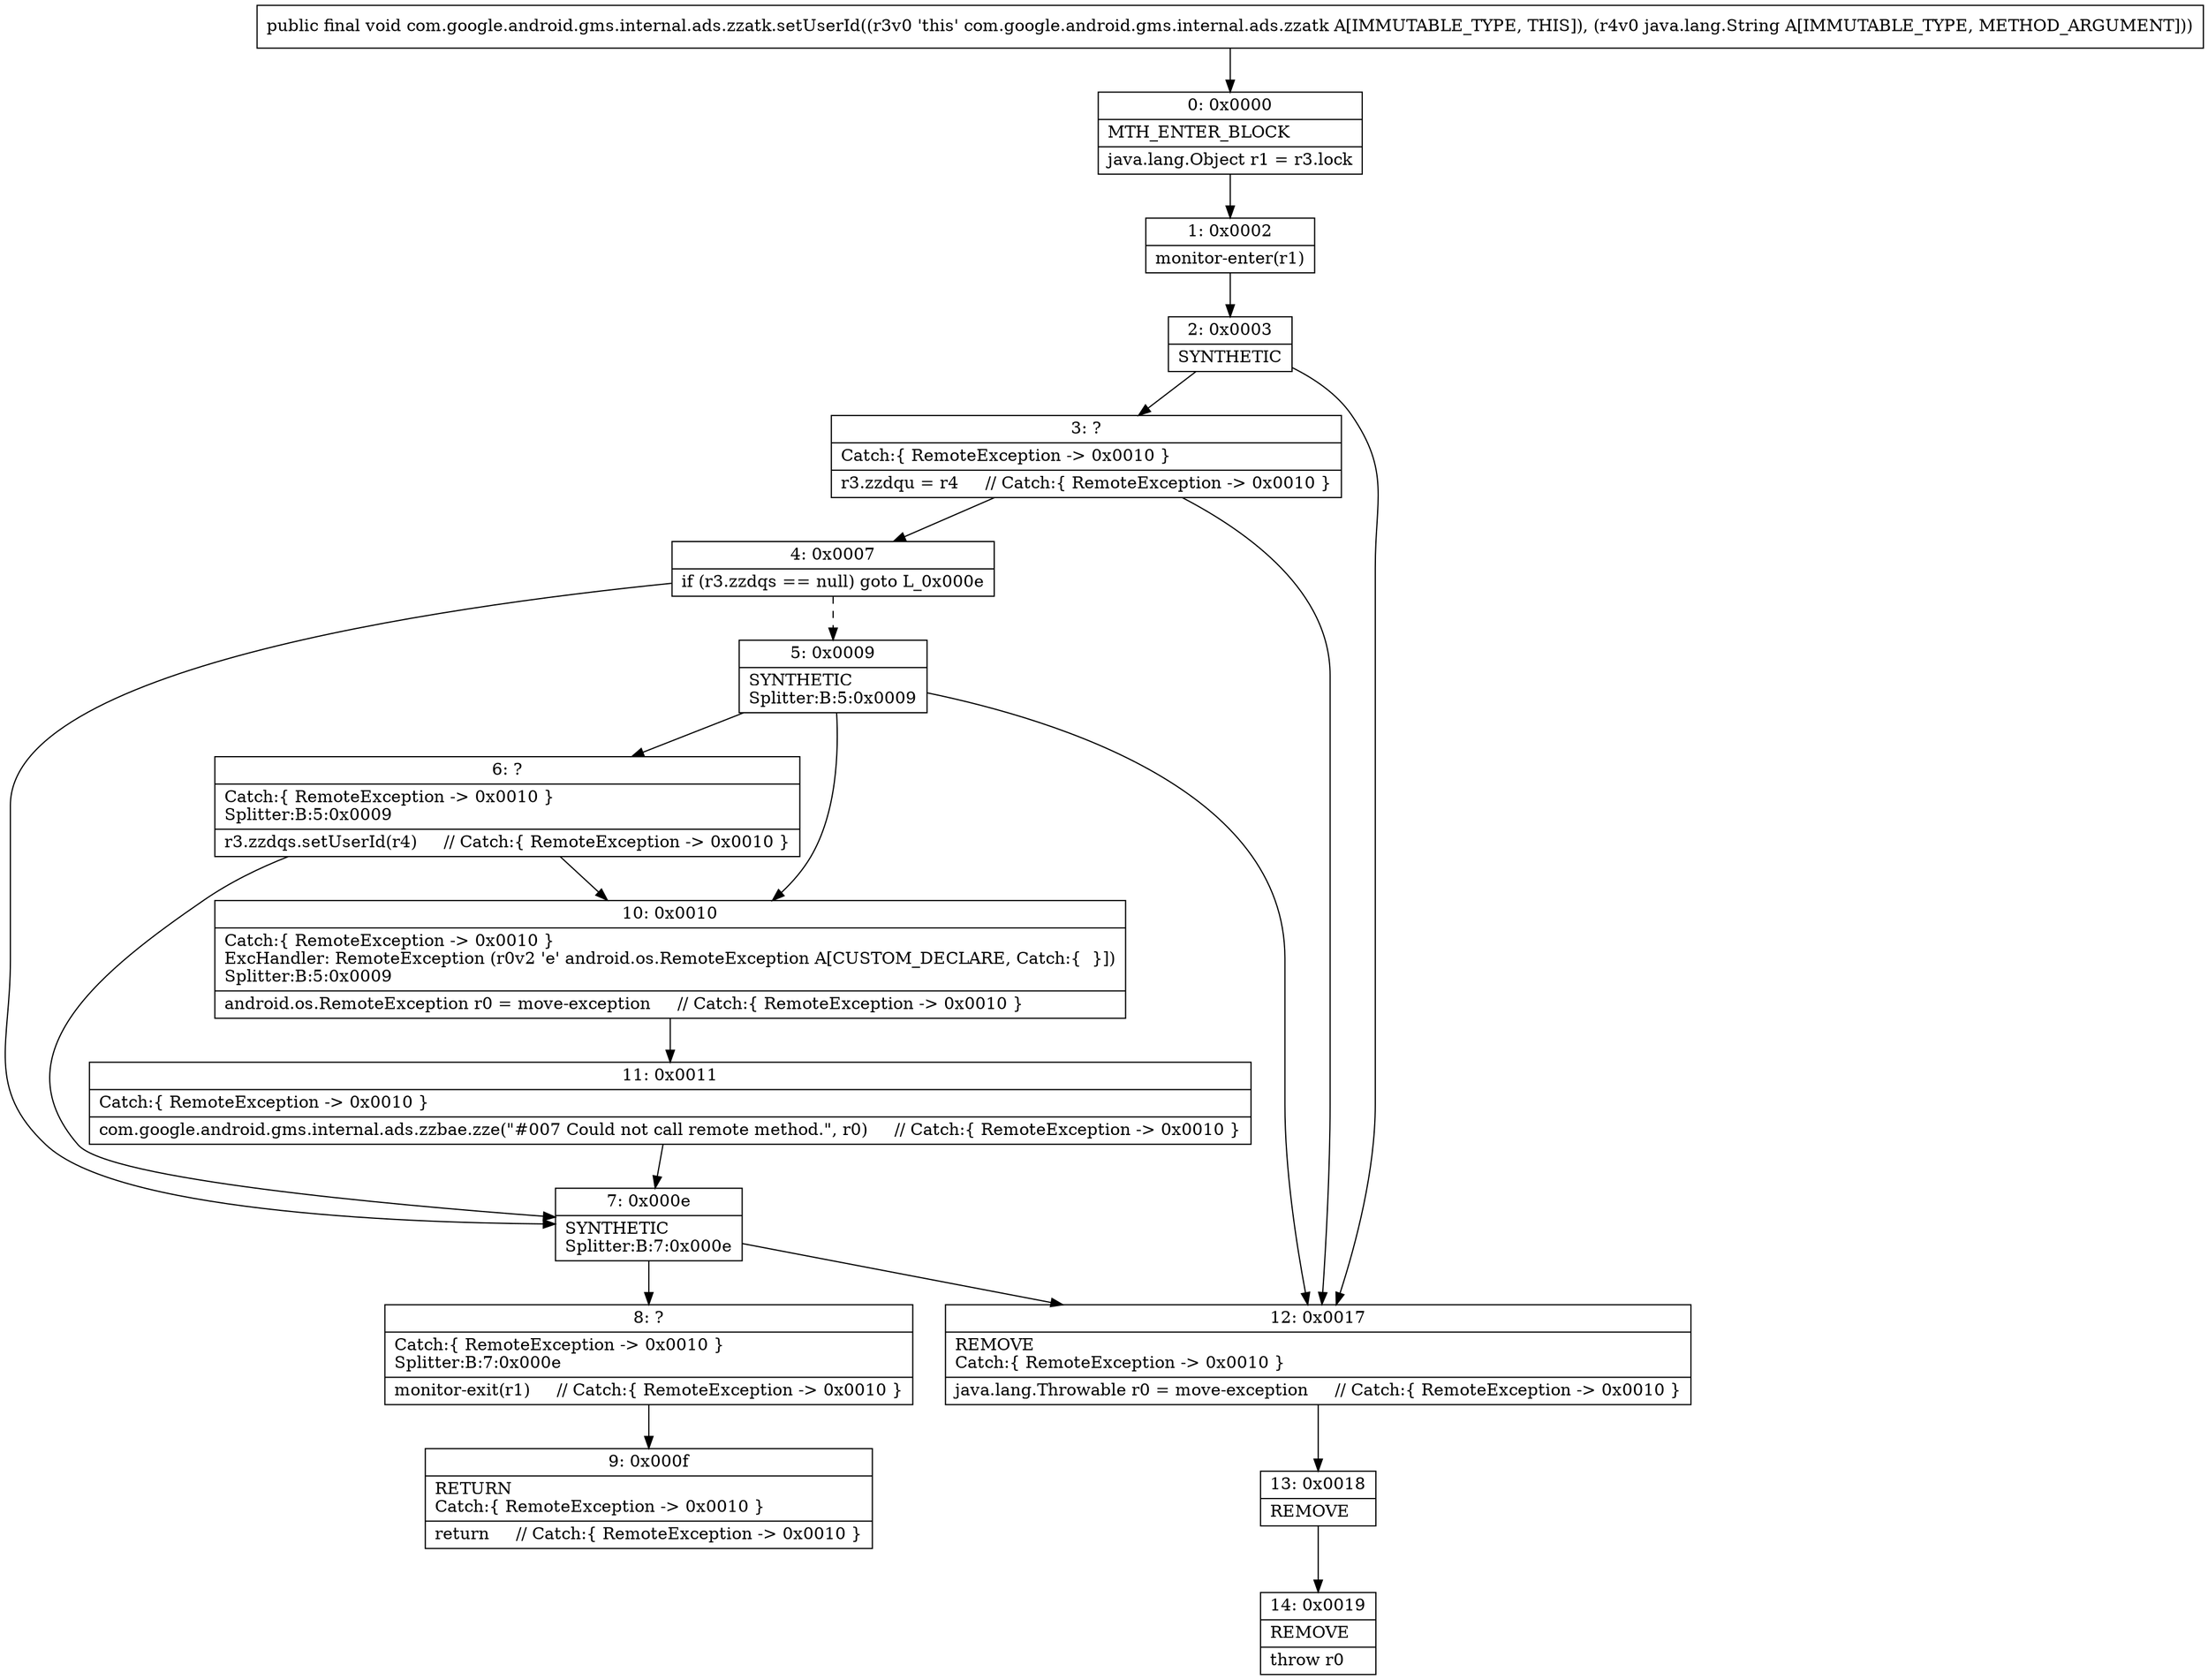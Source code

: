 digraph "CFG forcom.google.android.gms.internal.ads.zzatk.setUserId(Ljava\/lang\/String;)V" {
Node_0 [shape=record,label="{0\:\ 0x0000|MTH_ENTER_BLOCK\l|java.lang.Object r1 = r3.lock\l}"];
Node_1 [shape=record,label="{1\:\ 0x0002|monitor\-enter(r1)\l}"];
Node_2 [shape=record,label="{2\:\ 0x0003|SYNTHETIC\l}"];
Node_3 [shape=record,label="{3\:\ ?|Catch:\{ RemoteException \-\> 0x0010 \}\l|r3.zzdqu = r4     \/\/ Catch:\{ RemoteException \-\> 0x0010 \}\l}"];
Node_4 [shape=record,label="{4\:\ 0x0007|if (r3.zzdqs == null) goto L_0x000e\l}"];
Node_5 [shape=record,label="{5\:\ 0x0009|SYNTHETIC\lSplitter:B:5:0x0009\l}"];
Node_6 [shape=record,label="{6\:\ ?|Catch:\{ RemoteException \-\> 0x0010 \}\lSplitter:B:5:0x0009\l|r3.zzdqs.setUserId(r4)     \/\/ Catch:\{ RemoteException \-\> 0x0010 \}\l}"];
Node_7 [shape=record,label="{7\:\ 0x000e|SYNTHETIC\lSplitter:B:7:0x000e\l}"];
Node_8 [shape=record,label="{8\:\ ?|Catch:\{ RemoteException \-\> 0x0010 \}\lSplitter:B:7:0x000e\l|monitor\-exit(r1)     \/\/ Catch:\{ RemoteException \-\> 0x0010 \}\l}"];
Node_9 [shape=record,label="{9\:\ 0x000f|RETURN\lCatch:\{ RemoteException \-\> 0x0010 \}\l|return     \/\/ Catch:\{ RemoteException \-\> 0x0010 \}\l}"];
Node_10 [shape=record,label="{10\:\ 0x0010|Catch:\{ RemoteException \-\> 0x0010 \}\lExcHandler: RemoteException (r0v2 'e' android.os.RemoteException A[CUSTOM_DECLARE, Catch:\{  \}])\lSplitter:B:5:0x0009\l|android.os.RemoteException r0 = move\-exception     \/\/ Catch:\{ RemoteException \-\> 0x0010 \}\l}"];
Node_11 [shape=record,label="{11\:\ 0x0011|Catch:\{ RemoteException \-\> 0x0010 \}\l|com.google.android.gms.internal.ads.zzbae.zze(\"#007 Could not call remote method.\", r0)     \/\/ Catch:\{ RemoteException \-\> 0x0010 \}\l}"];
Node_12 [shape=record,label="{12\:\ 0x0017|REMOVE\lCatch:\{ RemoteException \-\> 0x0010 \}\l|java.lang.Throwable r0 = move\-exception     \/\/ Catch:\{ RemoteException \-\> 0x0010 \}\l}"];
Node_13 [shape=record,label="{13\:\ 0x0018|REMOVE\l}"];
Node_14 [shape=record,label="{14\:\ 0x0019|REMOVE\l|throw r0\l}"];
MethodNode[shape=record,label="{public final void com.google.android.gms.internal.ads.zzatk.setUserId((r3v0 'this' com.google.android.gms.internal.ads.zzatk A[IMMUTABLE_TYPE, THIS]), (r4v0 java.lang.String A[IMMUTABLE_TYPE, METHOD_ARGUMENT])) }"];
MethodNode -> Node_0;
Node_0 -> Node_1;
Node_1 -> Node_2;
Node_2 -> Node_3;
Node_2 -> Node_12;
Node_3 -> Node_4;
Node_3 -> Node_12;
Node_4 -> Node_5[style=dashed];
Node_4 -> Node_7;
Node_5 -> Node_6;
Node_5 -> Node_10;
Node_5 -> Node_12;
Node_6 -> Node_7;
Node_6 -> Node_10;
Node_7 -> Node_8;
Node_7 -> Node_12;
Node_8 -> Node_9;
Node_10 -> Node_11;
Node_11 -> Node_7;
Node_12 -> Node_13;
Node_13 -> Node_14;
}

